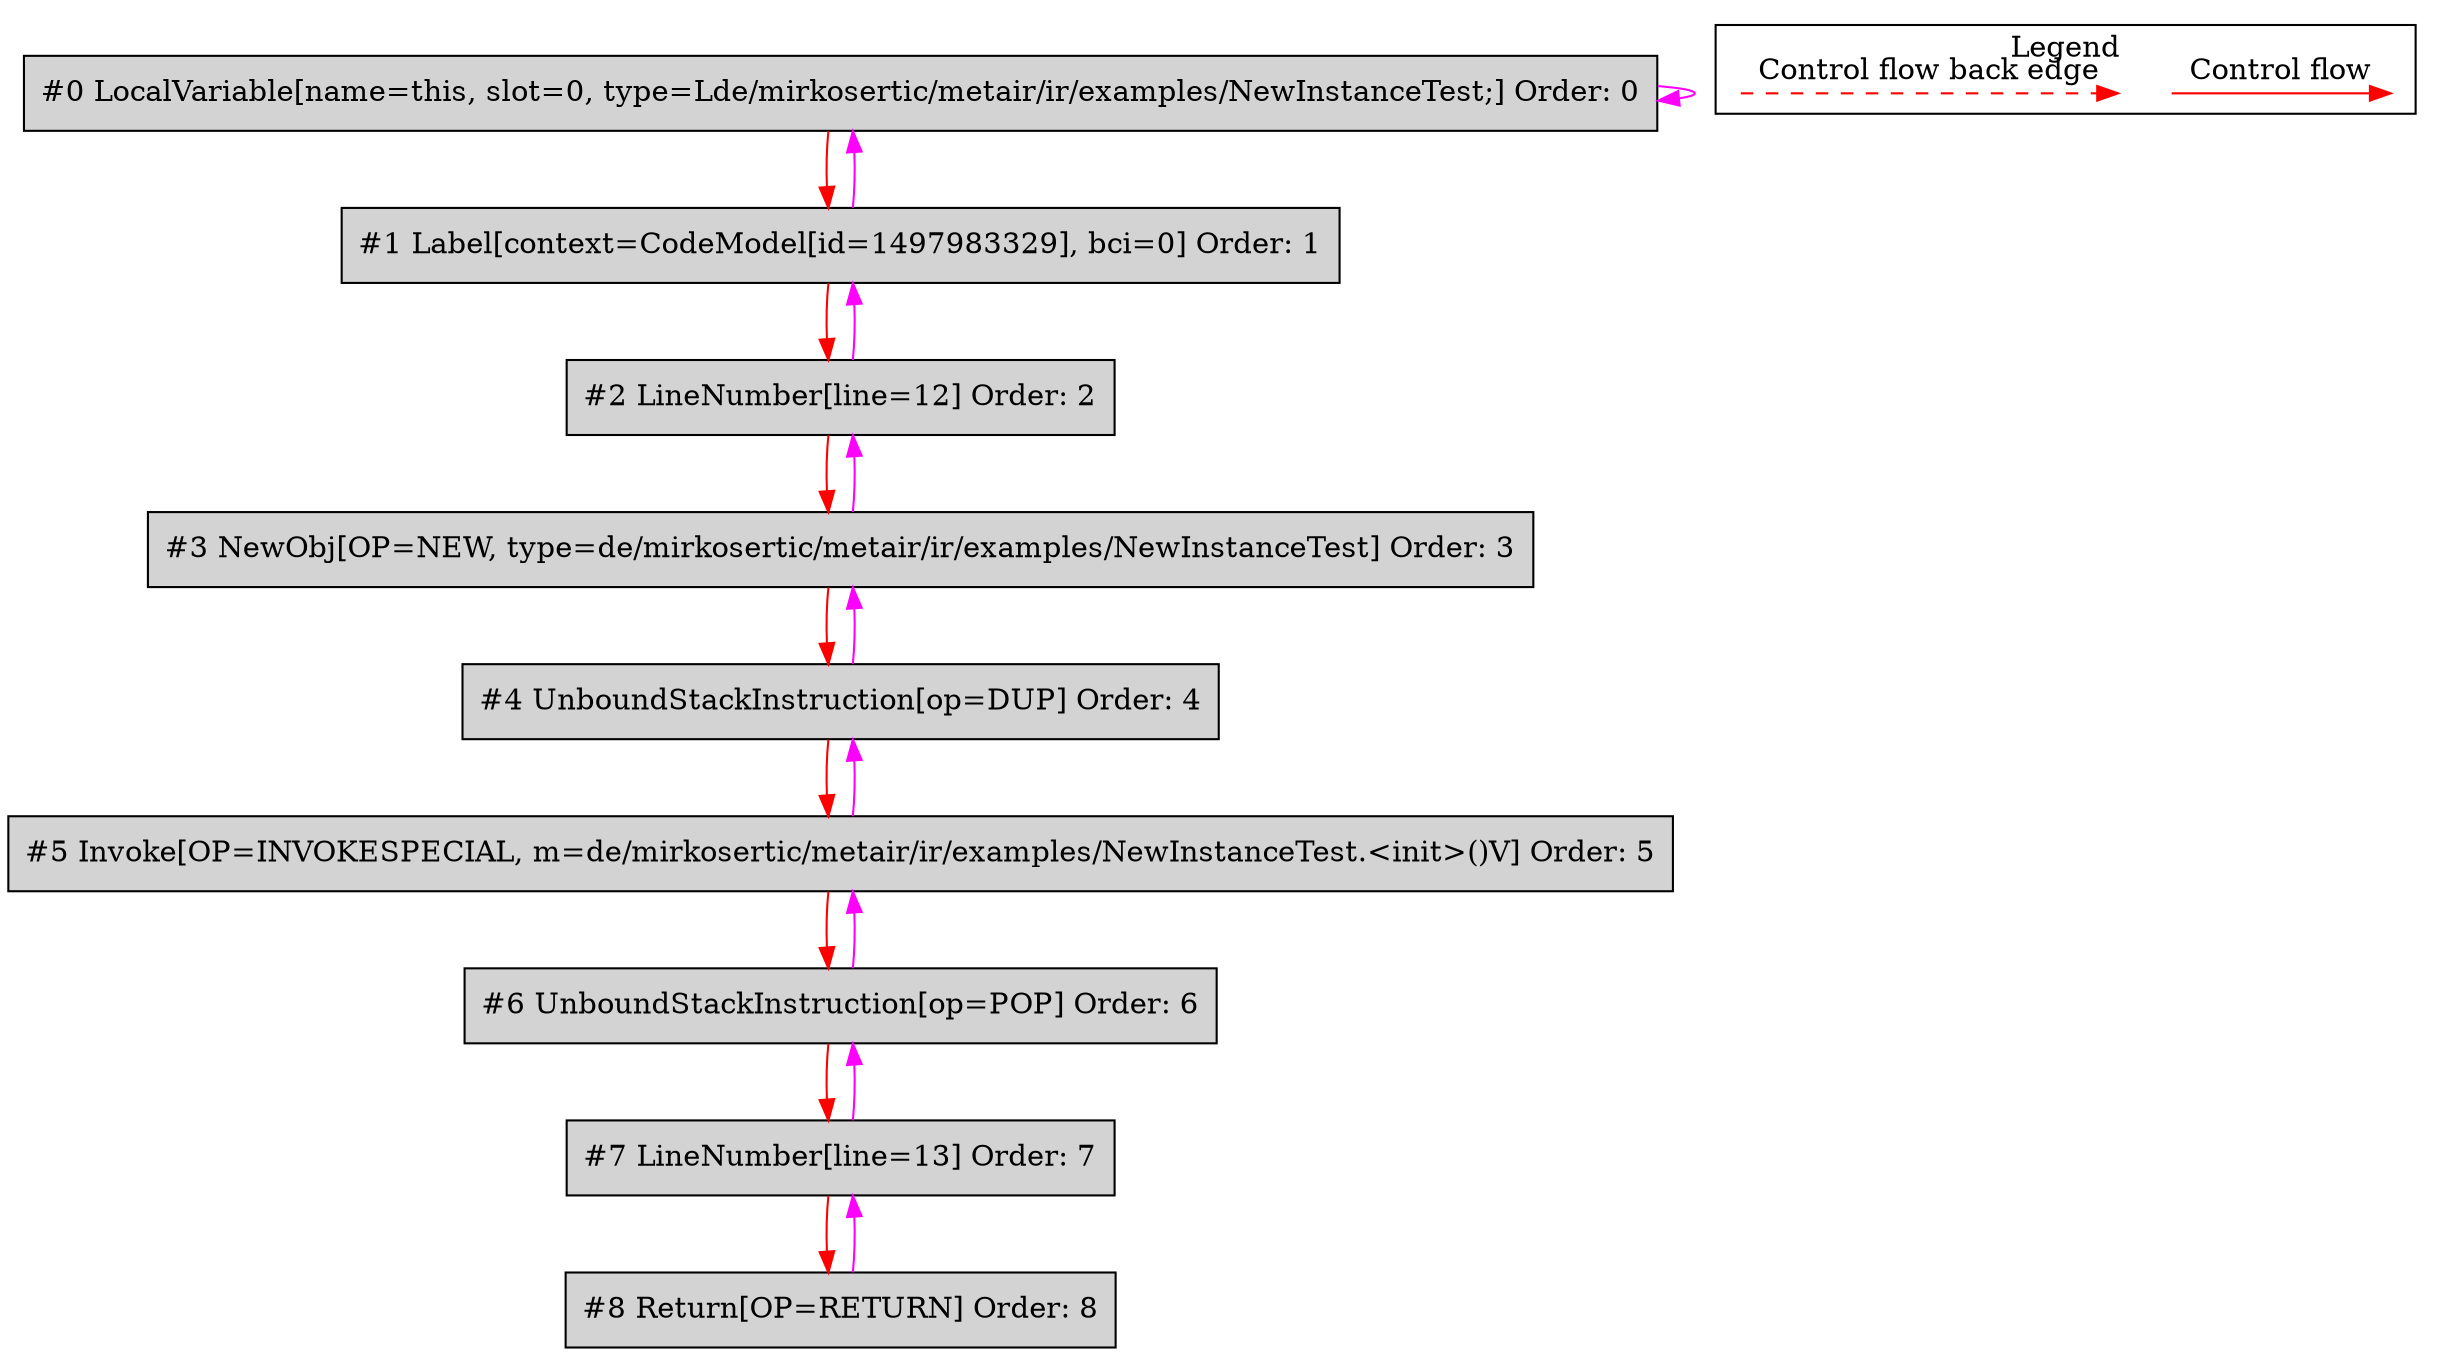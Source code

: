 digraph {
 ordering="in";
 node0[label="#0 LocalVariable[name=this, slot=0, type=Lde/mirkosertic/metair/ir/examples/NewInstanceTest;] Order: 0", shape=box, fillcolor=lightgrey, style=filled];
 node1[label="#1 Label[context=CodeModel[id=1497983329], bci=0] Order: 1", shape=box, fillcolor=lightgrey, style=filled];
 node2[label="#2 LineNumber[line=12] Order: 2", shape=box, fillcolor=lightgrey, style=filled];
 node3[label="#3 NewObj[OP=NEW, type=de/mirkosertic/metair/ir/examples/NewInstanceTest] Order: 3", shape=box, fillcolor=lightgrey, style=filled];
 node4[label="#4 UnboundStackInstruction[op=DUP] Order: 4", shape=box, fillcolor=lightgrey, style=filled];
 node5[label="#5 Invoke[OP=INVOKESPECIAL, m=de/mirkosertic/metair/ir/examples/NewInstanceTest.<init>()V] Order: 5", shape=box, fillcolor=lightgrey, style=filled];
 node6[label="#6 UnboundStackInstruction[op=POP] Order: 6", shape=box, fillcolor=lightgrey, style=filled];
 node7[label="#7 LineNumber[line=13] Order: 7", shape=box, fillcolor=lightgrey, style=filled];
 node8[label="#8 Return[OP=RETURN] Order: 8", shape=box, fillcolor=lightgrey, style=filled];
 node0 -> node0[color=fuchsia];
 node0 -> node1[color=red];
 node1 -> node0[color=fuchsia];
 node1 -> node2[color=red];
 node2 -> node1[color=fuchsia];
 node2 -> node3[color=red];
 node3 -> node2[color=fuchsia];
 node3 -> node4[color=red];
 node4 -> node3[color=fuchsia];
 node4 -> node5[color=red];
 node5 -> node4[color=fuchsia];
 node5 -> node6[color=red];
 node6 -> node5[color=fuchsia];
 node6 -> node7[color=red];
 node7 -> node6[color=fuchsia];
 node7 -> node8[color=red];
 node8 -> node7[color=fuchsia];
 subgraph cluster_000 {
  label = "Legend";
  node [shape=point]
  {
   rank=same;
   c0 [style = invis];
   c1 [style = invis];
   c2 [style = invis];
   c3 [style = invis];
  }
  c0 -> c1 [label="Control flow", style=solid, color=red]
  c2 -> c3 [label="Control flow back edge", style=dashed, color=red]
 }

}
